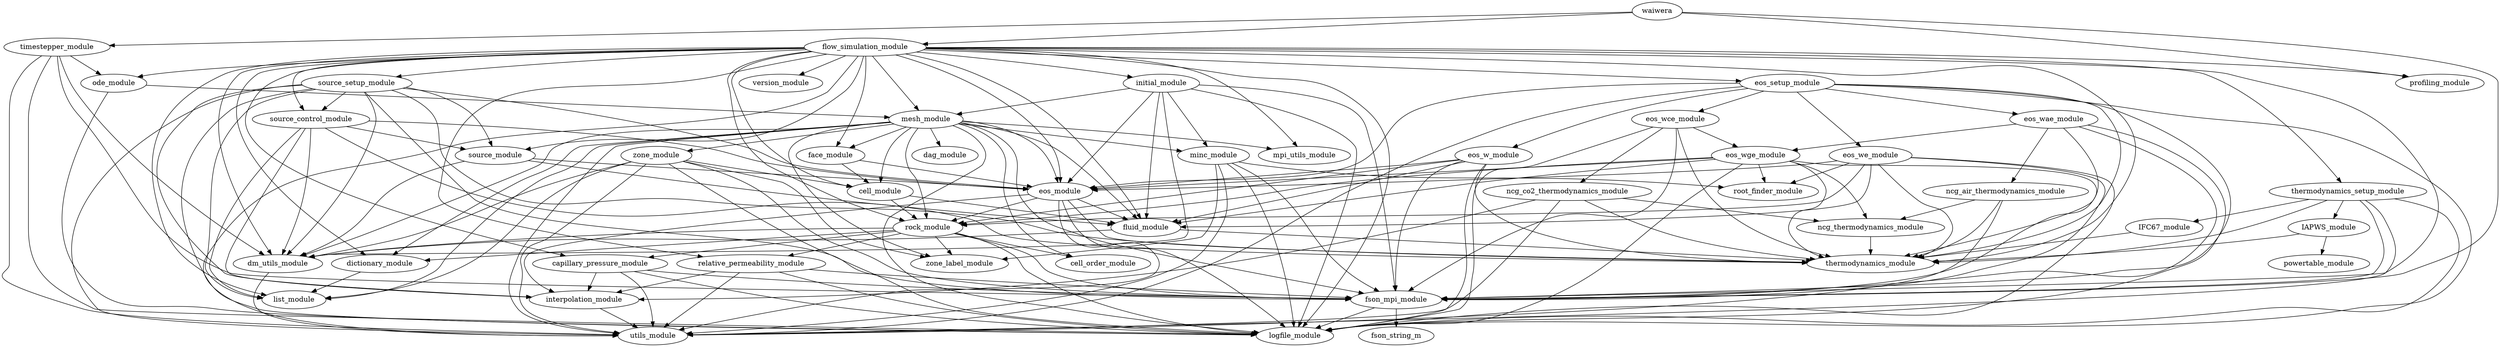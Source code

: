 digraph waiwera{
        IAPWS_module -> powertable_module
        IAPWS_module -> thermodynamics_module
        IFC67_module -> thermodynamics_module
        capillary_pressure_module -> fson_mpi_module
        capillary_pressure_module -> interpolation_module
        capillary_pressure_module -> logfile_module
        capillary_pressure_module -> utils_module
        cell_module -> fluid_module
        cell_module -> rock_module
        dictionary_module -> list_module
        dm_utils_module -> utils_module
        eos_module -> fluid_module
        eos_module -> interpolation_module
        eos_module -> logfile_module
        eos_module -> rock_module
        eos_module -> thermodynamics_module
        eos_module -> utils_module
        eos_setup_module -> eos_module
        eos_setup_module -> eos_w_module
        eos_setup_module -> eos_wae_module
        eos_setup_module -> eos_wce_module
        eos_setup_module -> eos_we_module
        eos_setup_module -> fson_mpi_module
        eos_setup_module -> logfile_module
        eos_setup_module -> thermodynamics_module
        eos_setup_module -> utils_module
        eos_w_module -> eos_module
        eos_w_module -> fluid_module
        eos_w_module -> fson_mpi_module
        eos_w_module -> logfile_module
        eos_w_module -> rock_module
        eos_w_module -> thermodynamics_module
        eos_wae_module -> eos_wge_module
        eos_wae_module -> fson_mpi_module
        eos_wae_module -> logfile_module
        eos_wae_module -> ncg_air_thermodynamics_module
        eos_wae_module -> thermodynamics_module
        eos_wce_module -> eos_wge_module
        eos_wce_module -> fson_mpi_module
        eos_wce_module -> logfile_module
        eos_wce_module -> ncg_co2_thermodynamics_module
        eos_wce_module -> thermodynamics_module
        eos_we_module -> eos_module
        eos_we_module -> fluid_module
        eos_we_module -> fson_mpi_module
        eos_we_module -> logfile_module
        eos_we_module -> rock_module
        eos_we_module -> root_finder_module
        eos_we_module -> thermodynamics_module
        eos_wge_module -> eos_module
        eos_wge_module -> fluid_module
        eos_wge_module -> fson_mpi_module
        eos_wge_module -> logfile_module
        eos_wge_module -> ncg_thermodynamics_module
        eos_wge_module -> rock_module
        eos_wge_module -> root_finder_module
        eos_wge_module -> thermodynamics_module
        face_module -> cell_module
        face_module -> eos_module
        flow_simulation_module -> capillary_pressure_module
        flow_simulation_module -> cell_module
        flow_simulation_module -> dictionary_module
        flow_simulation_module -> dm_utils_module
        flow_simulation_module -> eos_module
        flow_simulation_module -> eos_setup_module
        flow_simulation_module -> face_module
        flow_simulation_module -> fluid_module
        flow_simulation_module -> fson_mpi_module
        flow_simulation_module -> initial_module
        flow_simulation_module -> list_module
        flow_simulation_module -> logfile_module
        flow_simulation_module -> mesh_module
        flow_simulation_module -> mpi_utils_module
        flow_simulation_module -> ode_module
        flow_simulation_module -> profiling_module
        flow_simulation_module -> relative_permeability_module
        flow_simulation_module -> rock_module
        flow_simulation_module -> source_control_module
        flow_simulation_module -> source_module
        flow_simulation_module -> source_setup_module
        flow_simulation_module -> thermodynamics_module
        flow_simulation_module -> thermodynamics_setup_module
        flow_simulation_module -> utils_module
        flow_simulation_module -> version_module
        fluid_module -> dm_utils_module
        fluid_module -> thermodynamics_module
        fson_mpi_module -> fson_string_m
        fson_mpi_module -> logfile_module
        initial_module -> dm_utils_module
        initial_module -> eos_module
        initial_module -> fluid_module
        initial_module -> fson_mpi_module
        initial_module -> logfile_module
        initial_module -> mesh_module
        initial_module -> minc_module
        interpolation_module -> utils_module
        mesh_module -> cell_module
        mesh_module -> cell_order_module
        mesh_module -> dag_module
        mesh_module -> dictionary_module
        mesh_module -> dm_utils_module
        mesh_module -> eos_module
        mesh_module -> face_module
        mesh_module -> fluid_module
        mesh_module -> fson_mpi_module
        mesh_module -> list_module
        mesh_module -> logfile_module
        mesh_module -> minc_module
        mesh_module -> mpi_utils_module
        mesh_module -> rock_module
        mesh_module -> utils_module
        mesh_module -> zone_label_module
        mesh_module -> zone_module
        minc_module -> fson_mpi_module
        minc_module -> logfile_module
        minc_module -> root_finder_module
        minc_module -> utils_module
        minc_module -> zone_label_module
        ncg_air_thermodynamics_module -> ncg_thermodynamics_module
        ncg_air_thermodynamics_module -> thermodynamics_module
        ncg_air_thermodynamics_module -> utils_module
        ncg_co2_thermodynamics_module -> interpolation_module
        ncg_co2_thermodynamics_module -> ncg_thermodynamics_module
        ncg_co2_thermodynamics_module -> thermodynamics_module
        ncg_co2_thermodynamics_module -> utils_module
        ncg_thermodynamics_module -> thermodynamics_module
        ode_module -> logfile_module
        ode_module -> mesh_module
        relative_permeability_module -> fson_mpi_module
        relative_permeability_module -> interpolation_module
        relative_permeability_module -> logfile_module
        relative_permeability_module -> utils_module
        rock_module -> capillary_pressure_module
        rock_module -> cell_order_module
        rock_module -> dictionary_module
        rock_module -> dm_utils_module
        rock_module -> fson_mpi_module
        rock_module -> logfile_module
        rock_module -> relative_permeability_module
        rock_module -> zone_label_module
        source_control_module -> dm_utils_module
        source_control_module -> eos_module
        source_control_module -> interpolation_module
        source_control_module -> list_module
        source_control_module -> source_module
        source_control_module -> thermodynamics_module
        source_module -> dm_utils_module
        source_module -> eos_module
        source_module -> fluid_module
        source_setup_module -> dm_utils_module
        source_setup_module -> eos_module
        source_setup_module -> fson_mpi_module
        source_setup_module -> interpolation_module
        source_setup_module -> list_module
        source_setup_module -> logfile_module
        source_setup_module -> source_control_module
        source_setup_module -> source_module
        source_setup_module -> thermodynamics_module
        source_setup_module -> utils_module
        thermodynamics_setup_module -> IAPWS_module
        thermodynamics_setup_module -> IFC67_module
        thermodynamics_setup_module -> fson_mpi_module
        thermodynamics_setup_module -> logfile_module
        thermodynamics_setup_module -> thermodynamics_module
        thermodynamics_setup_module -> utils_module
        timestepper_module -> dm_utils_module
        timestepper_module -> fson_mpi_module
        timestepper_module -> logfile_module
        timestepper_module -> ode_module
        timestepper_module -> utils_module
        waiwera -> flow_simulation_module
        waiwera -> fson_mpi_module
        waiwera -> profiling_module
        waiwera -> timestepper_module
        zone_module -> cell_module
        zone_module -> dm_utils_module
        zone_module -> fson_mpi_module
        zone_module -> list_module
        zone_module -> logfile_module
        zone_module -> utils_module
        zone_module -> zone_label_module
}